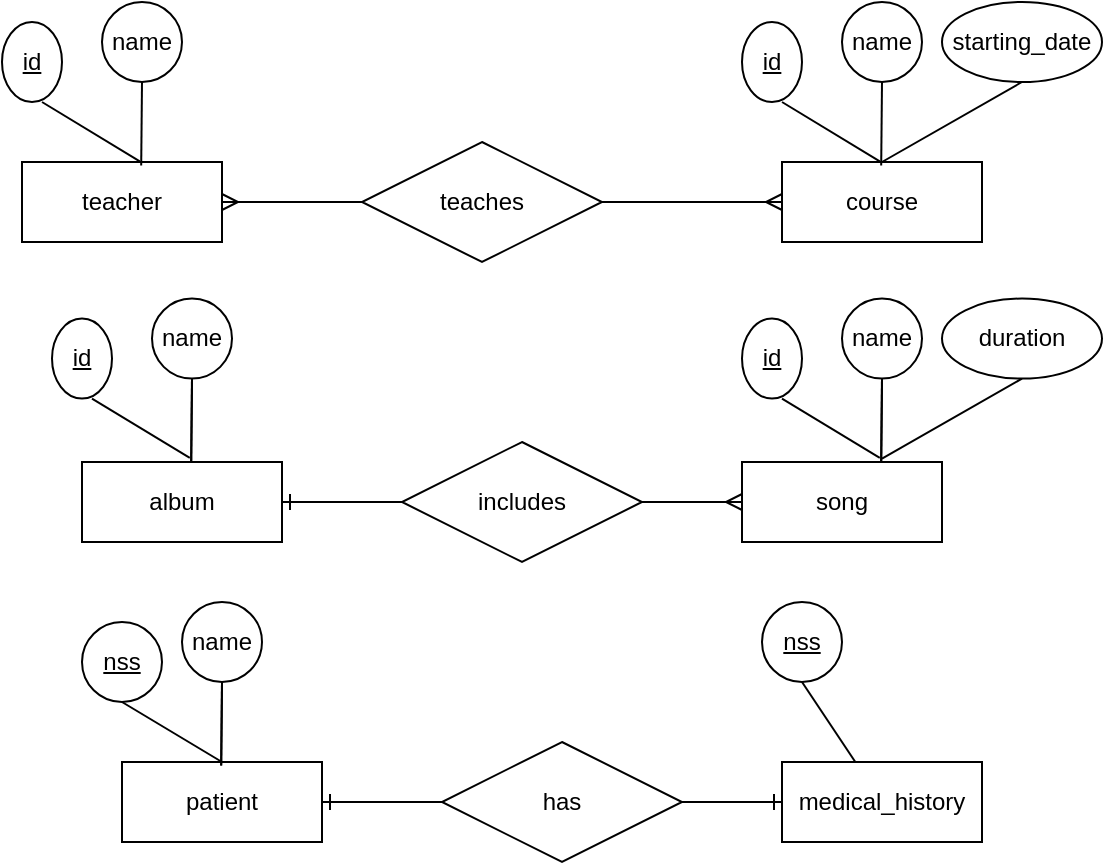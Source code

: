 <mxfile version="12.4.2" type="device" pages="1"><diagram id="li4UhxfxWtVV9hxM0POE" name="Page-1"><mxGraphModel dx="599" dy="334" grid="1" gridSize="10" guides="1" tooltips="1" connect="1" arrows="1" fold="1" page="1" pageScale="1" pageWidth="827" pageHeight="1169" math="0" shadow="0"><root><mxCell id="0"/><mxCell id="1" parent="0"/><mxCell id="9HzvMIxH6c4L6v9cKNqY-1" value="teacher" style="whiteSpace=wrap;html=1;align=center;" vertex="1" parent="1"><mxGeometry x="240" y="140" width="100" height="40" as="geometry"/></mxCell><mxCell id="9HzvMIxH6c4L6v9cKNqY-2" value="course" style="whiteSpace=wrap;html=1;align=center;" vertex="1" parent="1"><mxGeometry x="620" y="140" width="100" height="40" as="geometry"/></mxCell><mxCell id="9HzvMIxH6c4L6v9cKNqY-3" value="teaches" style="shape=rhombus;perimeter=rhombusPerimeter;whiteSpace=wrap;html=1;align=center;" vertex="1" parent="1"><mxGeometry x="410" y="130" width="120" height="60" as="geometry"/></mxCell><mxCell id="9HzvMIxH6c4L6v9cKNqY-4" value="" style="fontSize=12;html=1;endArrow=ERmany;entryX=1;entryY=0.5;entryDx=0;entryDy=0;exitX=0;exitY=0.5;exitDx=0;exitDy=0;" edge="1" parent="1" source="9HzvMIxH6c4L6v9cKNqY-3" target="9HzvMIxH6c4L6v9cKNqY-1"><mxGeometry width="100" height="100" relative="1" as="geometry"><mxPoint x="380" y="160" as="sourcePoint"/><mxPoint x="280" y="210" as="targetPoint"/></mxGeometry></mxCell><mxCell id="9HzvMIxH6c4L6v9cKNqY-5" value="" style="fontSize=12;html=1;endArrow=ERmany;exitX=1;exitY=0.5;exitDx=0;exitDy=0;entryX=0;entryY=0.5;entryDx=0;entryDy=0;" edge="1" parent="1" source="9HzvMIxH6c4L6v9cKNqY-3" target="9HzvMIxH6c4L6v9cKNqY-2"><mxGeometry width="100" height="100" relative="1" as="geometry"><mxPoint x="390" y="170" as="sourcePoint"/><mxPoint x="290" y="170" as="targetPoint"/></mxGeometry></mxCell><mxCell id="9HzvMIxH6c4L6v9cKNqY-9" style="edgeStyle=none;rounded=0;orthogonalLoop=1;jettySize=auto;html=1;exitX=0.5;exitY=1;exitDx=0;exitDy=0;entryX=0.589;entryY=-0.009;entryDx=0;entryDy=0;entryPerimeter=0;endArrow=none;endFill=0;" edge="1" parent="1" target="9HzvMIxH6c4L6v9cKNqY-1"><mxGeometry relative="1" as="geometry"><mxPoint x="250" y="110" as="sourcePoint"/></mxGeometry></mxCell><mxCell id="9HzvMIxH6c4L6v9cKNqY-11" style="edgeStyle=none;rounded=0;orthogonalLoop=1;jettySize=auto;html=1;exitX=0.5;exitY=1;exitDx=0;exitDy=0;entryX=0.596;entryY=0.043;entryDx=0;entryDy=0;entryPerimeter=0;endArrow=none;endFill=0;" edge="1" parent="1" target="9HzvMIxH6c4L6v9cKNqY-1"><mxGeometry relative="1" as="geometry"><mxPoint x="300" y="100" as="sourcePoint"/></mxGeometry></mxCell><mxCell id="9HzvMIxH6c4L6v9cKNqY-12" value="name" style="ellipse;whiteSpace=wrap;html=1;align=center;" vertex="1" parent="1"><mxGeometry x="280" y="60" width="40" height="40" as="geometry"/></mxCell><mxCell id="9HzvMIxH6c4L6v9cKNqY-13" value="&lt;u&gt;id&lt;/u&gt;" style="ellipse;whiteSpace=wrap;html=1;align=center;" vertex="1" parent="1"><mxGeometry x="230" y="70" width="30" height="40" as="geometry"/></mxCell><mxCell id="9HzvMIxH6c4L6v9cKNqY-14" style="edgeStyle=none;rounded=0;orthogonalLoop=1;jettySize=auto;html=1;exitX=0.5;exitY=1;exitDx=0;exitDy=0;entryX=0.589;entryY=-0.009;entryDx=0;entryDy=0;entryPerimeter=0;endArrow=none;endFill=0;" edge="1" parent="1"><mxGeometry relative="1" as="geometry"><mxPoint x="620" y="110" as="sourcePoint"/><mxPoint x="668.9" y="139.64" as="targetPoint"/></mxGeometry></mxCell><mxCell id="9HzvMIxH6c4L6v9cKNqY-15" style="edgeStyle=none;rounded=0;orthogonalLoop=1;jettySize=auto;html=1;exitX=0.5;exitY=1;exitDx=0;exitDy=0;entryX=0.596;entryY=0.043;entryDx=0;entryDy=0;entryPerimeter=0;endArrow=none;endFill=0;" edge="1" parent="1"><mxGeometry relative="1" as="geometry"><mxPoint x="670" y="100" as="sourcePoint"/><mxPoint x="669.6" y="141.72" as="targetPoint"/></mxGeometry></mxCell><mxCell id="9HzvMIxH6c4L6v9cKNqY-16" value="name" style="ellipse;whiteSpace=wrap;html=1;align=center;" vertex="1" parent="1"><mxGeometry x="650" y="60" width="40" height="40" as="geometry"/></mxCell><mxCell id="9HzvMIxH6c4L6v9cKNqY-17" value="&lt;u&gt;id&lt;/u&gt;" style="ellipse;whiteSpace=wrap;html=1;align=center;" vertex="1" parent="1"><mxGeometry x="600" y="70" width="30" height="40" as="geometry"/></mxCell><mxCell id="9HzvMIxH6c4L6v9cKNqY-19" style="edgeStyle=none;rounded=0;orthogonalLoop=1;jettySize=auto;html=1;exitX=0.5;exitY=1;exitDx=0;exitDy=0;endArrow=none;endFill=0;" edge="1" parent="1" source="9HzvMIxH6c4L6v9cKNqY-18"><mxGeometry relative="1" as="geometry"><mxPoint x="670" y="140" as="targetPoint"/></mxGeometry></mxCell><mxCell id="9HzvMIxH6c4L6v9cKNqY-18" value="starting_date" style="ellipse;whiteSpace=wrap;html=1;align=center;" vertex="1" parent="1"><mxGeometry x="700" y="60" width="80" height="40" as="geometry"/></mxCell><mxCell id="9HzvMIxH6c4L6v9cKNqY-21" value="song" style="whiteSpace=wrap;html=1;align=center;" vertex="1" parent="1"><mxGeometry x="600" y="290" width="100" height="40" as="geometry"/></mxCell><mxCell id="9HzvMIxH6c4L6v9cKNqY-22" value="includes" style="shape=rhombus;perimeter=rhombusPerimeter;whiteSpace=wrap;html=1;align=center;" vertex="1" parent="1"><mxGeometry x="430" y="280" width="120" height="60" as="geometry"/></mxCell><mxCell id="9HzvMIxH6c4L6v9cKNqY-23" value="album" style="whiteSpace=wrap;html=1;align=center;" vertex="1" parent="1"><mxGeometry x="270" y="290" width="100" height="40" as="geometry"/></mxCell><mxCell id="9HzvMIxH6c4L6v9cKNqY-24" value="" style="fontSize=12;html=1;endArrow=ERmany;exitX=1;exitY=0.5;exitDx=0;exitDy=0;entryX=0;entryY=0.5;entryDx=0;entryDy=0;" edge="1" parent="1" source="9HzvMIxH6c4L6v9cKNqY-22" target="9HzvMIxH6c4L6v9cKNqY-21"><mxGeometry width="100" height="100" relative="1" as="geometry"><mxPoint x="540" y="170" as="sourcePoint"/><mxPoint x="630" y="170" as="targetPoint"/></mxGeometry></mxCell><mxCell id="9HzvMIxH6c4L6v9cKNqY-25" value="" style="fontSize=12;html=1;endArrow=ERone;endFill=0;entryX=1;entryY=0.5;entryDx=0;entryDy=0;exitX=0;exitY=0.5;exitDx=0;exitDy=0;" edge="1" parent="1" source="9HzvMIxH6c4L6v9cKNqY-22" target="9HzvMIxH6c4L6v9cKNqY-23"><mxGeometry width="100" height="100" relative="1" as="geometry"><mxPoint x="420" y="300" as="sourcePoint"/><mxPoint x="480" y="230" as="targetPoint"/></mxGeometry></mxCell><mxCell id="9HzvMIxH6c4L6v9cKNqY-26" style="edgeStyle=none;rounded=0;orthogonalLoop=1;jettySize=auto;html=1;exitX=0.5;exitY=1;exitDx=0;exitDy=0;entryX=0.589;entryY=-0.009;entryDx=0;entryDy=0;entryPerimeter=0;endArrow=none;endFill=0;" edge="1" parent="1"><mxGeometry relative="1" as="geometry"><mxPoint x="620" y="258.28" as="sourcePoint"/><mxPoint x="668.9" y="287.92" as="targetPoint"/></mxGeometry></mxCell><mxCell id="9HzvMIxH6c4L6v9cKNqY-27" style="edgeStyle=none;rounded=0;orthogonalLoop=1;jettySize=auto;html=1;exitX=0.5;exitY=1;exitDx=0;exitDy=0;entryX=0.596;entryY=0.043;entryDx=0;entryDy=0;entryPerimeter=0;endArrow=none;endFill=0;" edge="1" parent="1"><mxGeometry relative="1" as="geometry"><mxPoint x="670" y="248.28" as="sourcePoint"/><mxPoint x="669.6" y="290" as="targetPoint"/></mxGeometry></mxCell><mxCell id="9HzvMIxH6c4L6v9cKNqY-28" value="name" style="ellipse;whiteSpace=wrap;html=1;align=center;" vertex="1" parent="1"><mxGeometry x="650" y="208.28" width="40" height="40" as="geometry"/></mxCell><mxCell id="9HzvMIxH6c4L6v9cKNqY-29" value="&lt;u&gt;id&lt;/u&gt;" style="ellipse;whiteSpace=wrap;html=1;align=center;" vertex="1" parent="1"><mxGeometry x="600" y="218.28" width="30" height="40" as="geometry"/></mxCell><mxCell id="9HzvMIxH6c4L6v9cKNqY-30" style="edgeStyle=none;rounded=0;orthogonalLoop=1;jettySize=auto;html=1;exitX=0.5;exitY=1;exitDx=0;exitDy=0;entryX=0.596;entryY=0.043;entryDx=0;entryDy=0;entryPerimeter=0;endArrow=none;endFill=0;" edge="1" parent="1"><mxGeometry relative="1" as="geometry"><mxPoint x="670" y="248.28" as="sourcePoint"/><mxPoint x="669.6" y="290" as="targetPoint"/></mxGeometry></mxCell><mxCell id="9HzvMIxH6c4L6v9cKNqY-31" style="edgeStyle=none;rounded=0;orthogonalLoop=1;jettySize=auto;html=1;exitX=0.5;exitY=1;exitDx=0;exitDy=0;endArrow=none;endFill=0;" edge="1" parent="1" source="9HzvMIxH6c4L6v9cKNqY-32"><mxGeometry relative="1" as="geometry"><mxPoint x="670" y="288.28" as="targetPoint"/></mxGeometry></mxCell><mxCell id="9HzvMIxH6c4L6v9cKNqY-32" value="duration" style="ellipse;whiteSpace=wrap;html=1;align=center;" vertex="1" parent="1"><mxGeometry x="700" y="208.28" width="80" height="40" as="geometry"/></mxCell><mxCell id="9HzvMIxH6c4L6v9cKNqY-33" style="edgeStyle=none;rounded=0;orthogonalLoop=1;jettySize=auto;html=1;exitX=0.5;exitY=1;exitDx=0;exitDy=0;entryX=0.589;entryY=-0.009;entryDx=0;entryDy=0;entryPerimeter=0;endArrow=none;endFill=0;" edge="1" parent="1"><mxGeometry relative="1" as="geometry"><mxPoint x="275" y="258.28" as="sourcePoint"/><mxPoint x="323.9" y="287.92" as="targetPoint"/></mxGeometry></mxCell><mxCell id="9HzvMIxH6c4L6v9cKNqY-34" style="edgeStyle=none;rounded=0;orthogonalLoop=1;jettySize=auto;html=1;exitX=0.5;exitY=1;exitDx=0;exitDy=0;entryX=0.596;entryY=0.043;entryDx=0;entryDy=0;entryPerimeter=0;endArrow=none;endFill=0;" edge="1" parent="1"><mxGeometry relative="1" as="geometry"><mxPoint x="325" y="248.28" as="sourcePoint"/><mxPoint x="324.6" y="290" as="targetPoint"/></mxGeometry></mxCell><mxCell id="9HzvMIxH6c4L6v9cKNqY-35" value="name" style="ellipse;whiteSpace=wrap;html=1;align=center;" vertex="1" parent="1"><mxGeometry x="305" y="208.28" width="40" height="40" as="geometry"/></mxCell><mxCell id="9HzvMIxH6c4L6v9cKNqY-36" value="&lt;u&gt;id&lt;/u&gt;" style="ellipse;whiteSpace=wrap;html=1;align=center;" vertex="1" parent="1"><mxGeometry x="255" y="218.28" width="30" height="40" as="geometry"/></mxCell><mxCell id="9HzvMIxH6c4L6v9cKNqY-37" style="edgeStyle=none;rounded=0;orthogonalLoop=1;jettySize=auto;html=1;exitX=0.5;exitY=1;exitDx=0;exitDy=0;entryX=0.596;entryY=0.043;entryDx=0;entryDy=0;entryPerimeter=0;endArrow=none;endFill=0;" edge="1" parent="1"><mxGeometry relative="1" as="geometry"><mxPoint x="325" y="248.28" as="sourcePoint"/><mxPoint x="324.6" y="290" as="targetPoint"/></mxGeometry></mxCell><mxCell id="9HzvMIxH6c4L6v9cKNqY-38" value="patient" style="whiteSpace=wrap;html=1;align=center;" vertex="1" parent="1"><mxGeometry x="290" y="440" width="100" height="40" as="geometry"/></mxCell><mxCell id="9HzvMIxH6c4L6v9cKNqY-39" value="medical_history" style="whiteSpace=wrap;html=1;align=center;" vertex="1" parent="1"><mxGeometry x="620" y="440" width="100" height="40" as="geometry"/></mxCell><mxCell id="9HzvMIxH6c4L6v9cKNqY-40" value="has" style="shape=rhombus;perimeter=rhombusPerimeter;whiteSpace=wrap;html=1;align=center;" vertex="1" parent="1"><mxGeometry x="450" y="430" width="120" height="60" as="geometry"/></mxCell><mxCell id="9HzvMIxH6c4L6v9cKNqY-41" value="" style="fontSize=12;html=1;endArrow=ERone;endFill=0;entryX=1;entryY=0.5;entryDx=0;entryDy=0;exitX=0;exitY=0.5;exitDx=0;exitDy=0;" edge="1" parent="1" source="9HzvMIxH6c4L6v9cKNqY-40" target="9HzvMIxH6c4L6v9cKNqY-38"><mxGeometry width="100" height="100" relative="1" as="geometry"><mxPoint x="440" y="320" as="sourcePoint"/><mxPoint x="380" y="320" as="targetPoint"/></mxGeometry></mxCell><mxCell id="9HzvMIxH6c4L6v9cKNqY-42" value="" style="fontSize=12;html=1;endArrow=ERone;endFill=0;entryX=0;entryY=0.5;entryDx=0;entryDy=0;exitX=1;exitY=0.5;exitDx=0;exitDy=0;" edge="1" parent="1" source="9HzvMIxH6c4L6v9cKNqY-40" target="9HzvMIxH6c4L6v9cKNqY-39"><mxGeometry width="100" height="100" relative="1" as="geometry"><mxPoint x="450" y="330" as="sourcePoint"/><mxPoint x="390" y="330" as="targetPoint"/></mxGeometry></mxCell><mxCell id="9HzvMIxH6c4L6v9cKNqY-44" style="edgeStyle=none;rounded=0;orthogonalLoop=1;jettySize=auto;html=1;exitX=0.5;exitY=1;exitDx=0;exitDy=0;entryX=0.5;entryY=0;entryDx=0;entryDy=0;endArrow=none;endFill=0;" edge="1" parent="1" source="9HzvMIxH6c4L6v9cKNqY-43" target="9HzvMIxH6c4L6v9cKNqY-38"><mxGeometry relative="1" as="geometry"/></mxCell><mxCell id="9HzvMIxH6c4L6v9cKNqY-43" value="&lt;u&gt;nss&lt;/u&gt;" style="ellipse;whiteSpace=wrap;html=1;align=center;" vertex="1" parent="1"><mxGeometry x="270" y="370" width="40" height="40" as="geometry"/></mxCell><mxCell id="9HzvMIxH6c4L6v9cKNqY-45" style="edgeStyle=none;rounded=0;orthogonalLoop=1;jettySize=auto;html=1;exitX=0.5;exitY=1;exitDx=0;exitDy=0;entryX=0.596;entryY=0.043;entryDx=0;entryDy=0;entryPerimeter=0;endArrow=none;endFill=0;" edge="1" parent="1"><mxGeometry relative="1" as="geometry"><mxPoint x="340" y="400" as="sourcePoint"/><mxPoint x="339.6" y="441.72" as="targetPoint"/></mxGeometry></mxCell><mxCell id="9HzvMIxH6c4L6v9cKNqY-46" value="name" style="ellipse;whiteSpace=wrap;html=1;align=center;" vertex="1" parent="1"><mxGeometry x="320" y="360" width="40" height="40" as="geometry"/></mxCell><mxCell id="9HzvMIxH6c4L6v9cKNqY-47" style="edgeStyle=none;rounded=0;orthogonalLoop=1;jettySize=auto;html=1;exitX=0.5;exitY=1;exitDx=0;exitDy=0;entryX=0.596;entryY=0.043;entryDx=0;entryDy=0;entryPerimeter=0;endArrow=none;endFill=0;" edge="1" parent="1"><mxGeometry relative="1" as="geometry"><mxPoint x="340" y="400" as="sourcePoint"/><mxPoint x="339.6" y="441.72" as="targetPoint"/></mxGeometry></mxCell><mxCell id="9HzvMIxH6c4L6v9cKNqY-49" style="edgeStyle=none;rounded=0;orthogonalLoop=1;jettySize=auto;html=1;exitX=0.5;exitY=1;exitDx=0;exitDy=0;endArrow=none;endFill=0;" edge="1" parent="1" source="9HzvMIxH6c4L6v9cKNqY-48" target="9HzvMIxH6c4L6v9cKNqY-39"><mxGeometry relative="1" as="geometry"/></mxCell><mxCell id="9HzvMIxH6c4L6v9cKNqY-48" value="&lt;u&gt;nss&lt;/u&gt;" style="ellipse;whiteSpace=wrap;html=1;align=center;" vertex="1" parent="1"><mxGeometry x="610" y="360" width="40" height="40" as="geometry"/></mxCell></root></mxGraphModel></diagram></mxfile>
